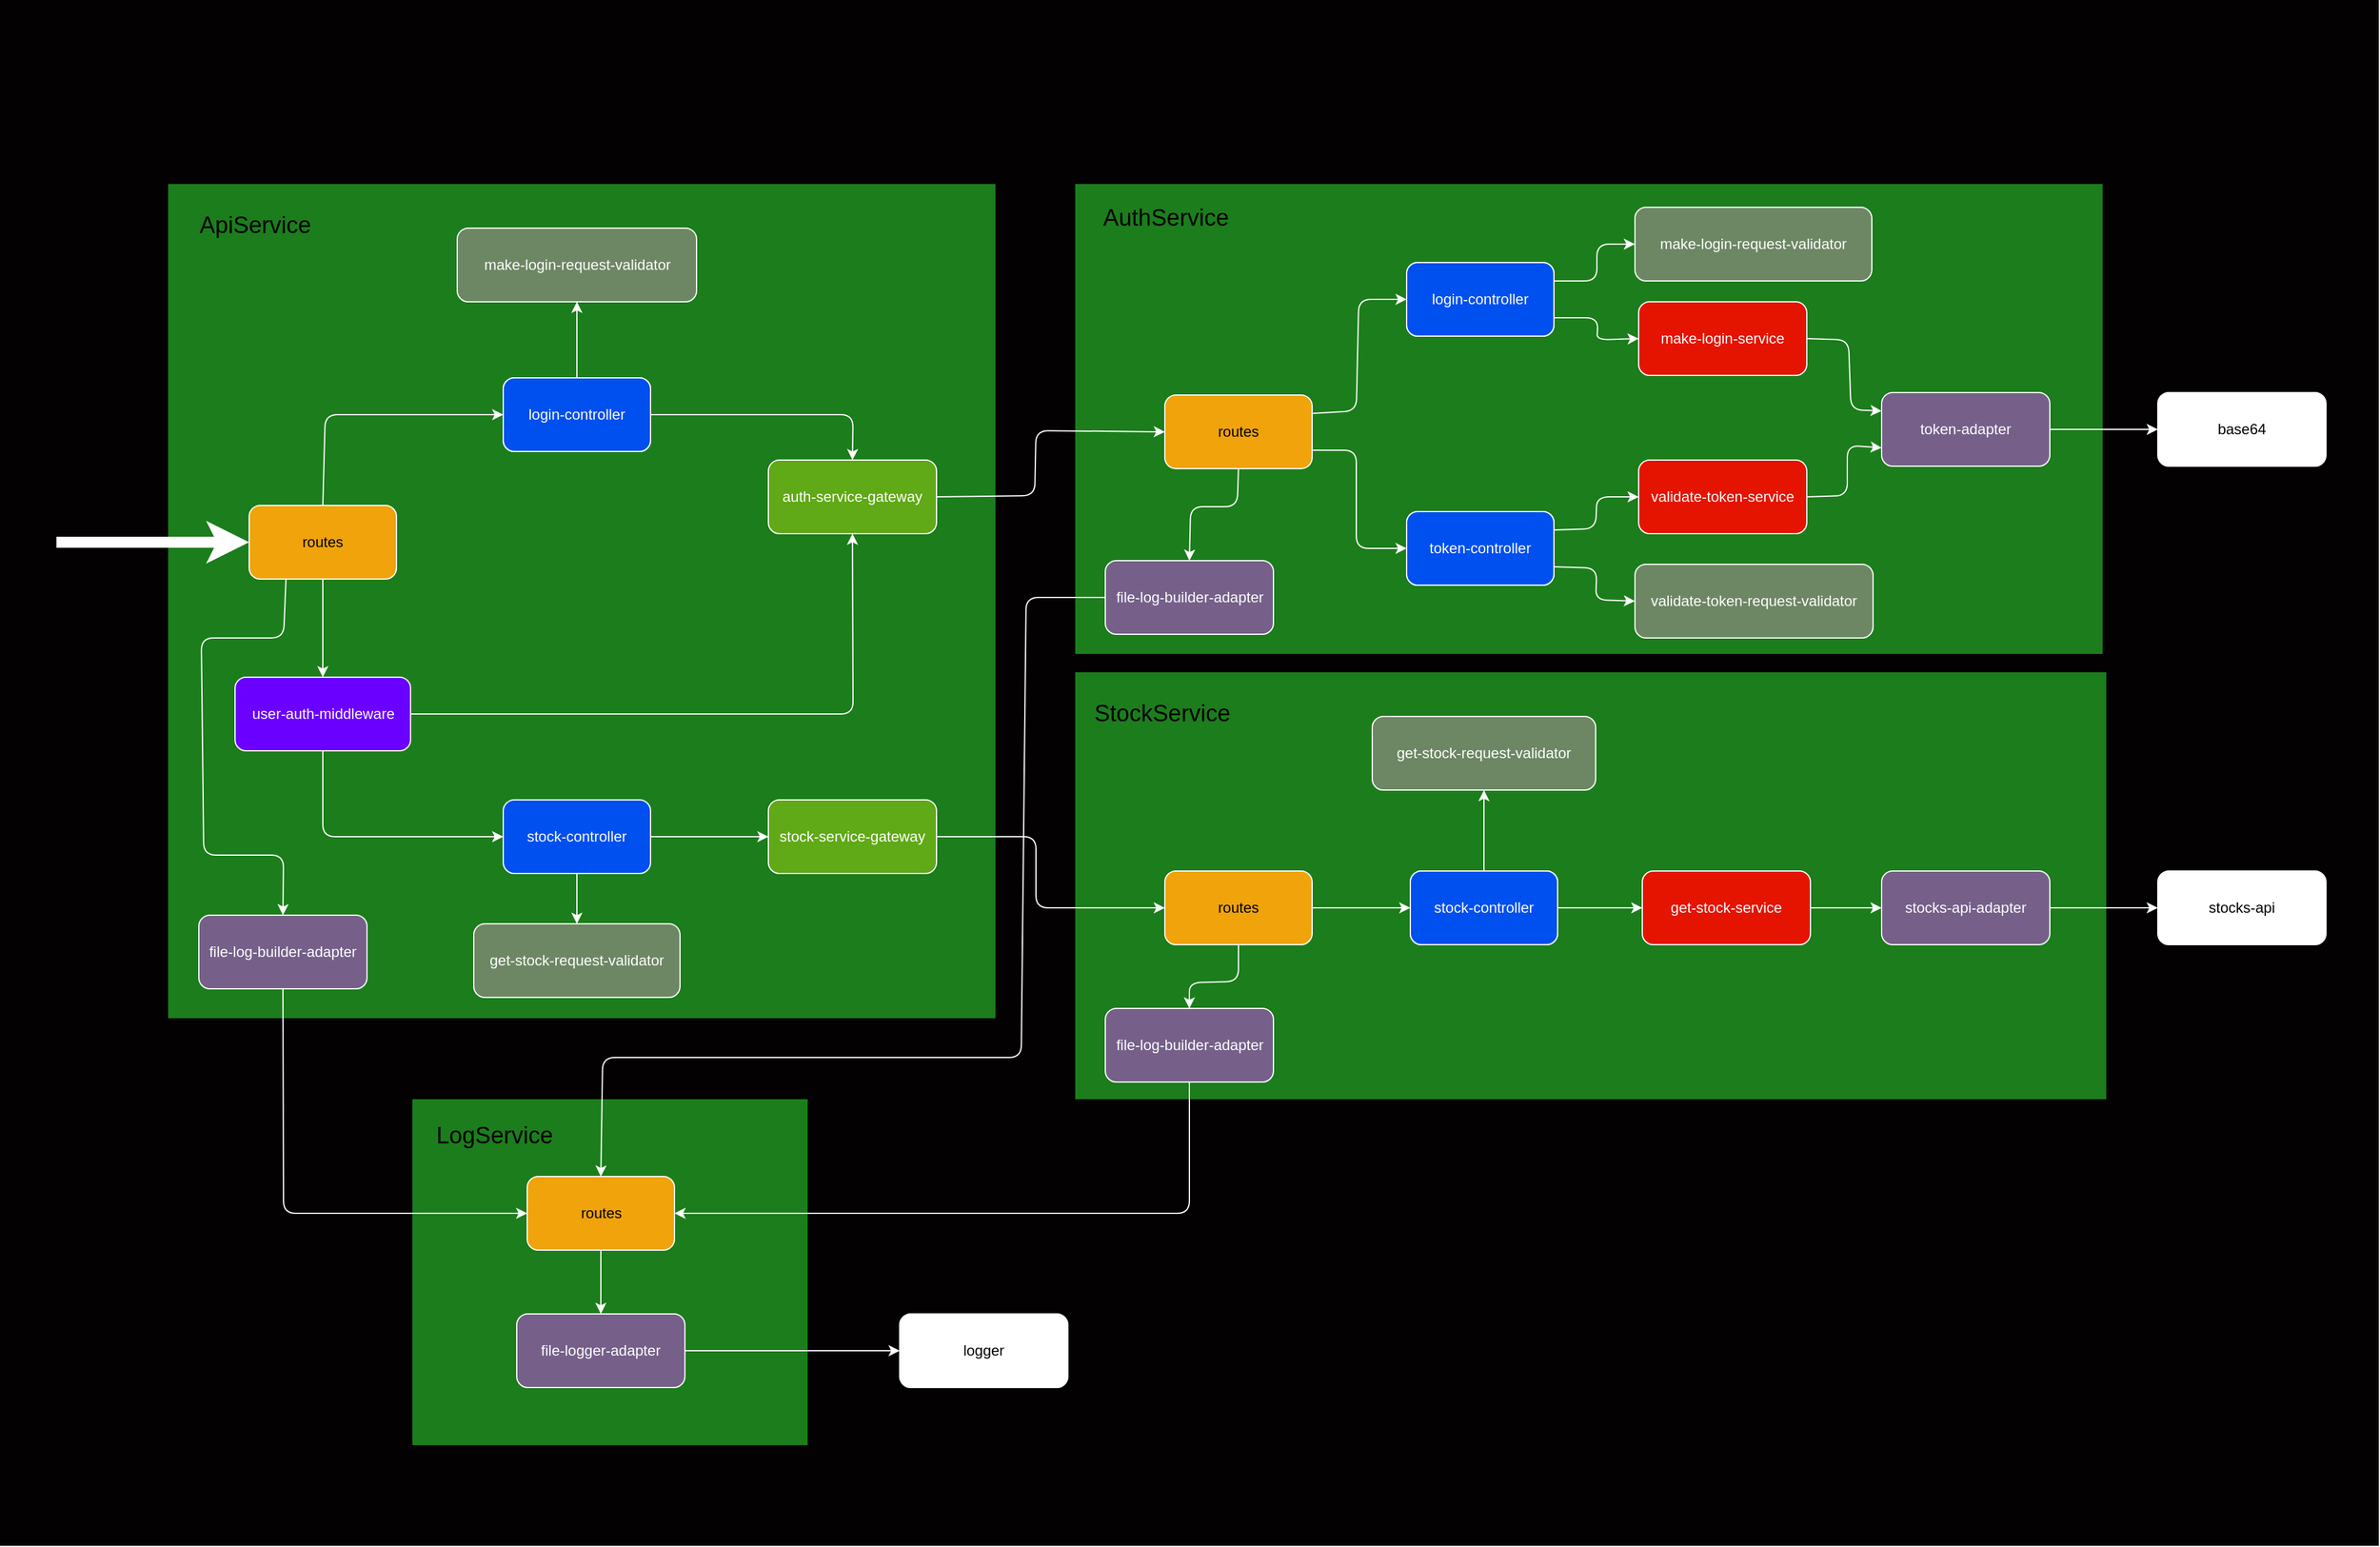 <mxfile>
    <diagram id="W7Mkh2RLzANtmnkhI0Z8" name="Page-1">
        <mxGraphModel dx="3330" dy="1412" grid="0" gridSize="10" guides="1" tooltips="1" connect="1" arrows="1" fold="1" page="0" pageScale="1" pageWidth="850" pageHeight="1100" math="0" shadow="0">
            <root>
                <mxCell id="0"/>
                <mxCell id="1" parent="0"/>
                <mxCell id="89" value="" style="rounded=0;whiteSpace=wrap;html=1;strokeWidth=3;strokeColor=none;fillColor=#030101;" parent="1" vertex="1">
                    <mxGeometry x="-943" y="-221" width="1938" height="1260" as="geometry"/>
                </mxCell>
                <mxCell id="10" value="" style="rounded=0;whiteSpace=wrap;html=1;fillColor=#1c7d1c;strokeWidth=9;strokeColor=none;fontColor=#ffffff;" parent="1" vertex="1">
                    <mxGeometry x="-67" y="-71" width="837" height="383" as="geometry"/>
                </mxCell>
                <mxCell id="5" style="edgeStyle=none;html=1;exitX=1;exitY=0.25;exitDx=0;exitDy=0;entryX=0;entryY=0.5;entryDx=0;entryDy=0;strokeColor=#FFFFFF;" parent="1" source="45" target="3" edge="1">
                    <mxGeometry relative="1" as="geometry">
                        <mxPoint x="123" y="23" as="sourcePoint"/>
                        <Array as="points">
                            <mxPoint x="162" y="114"/>
                            <mxPoint x="164" y="23"/>
                        </Array>
                    </mxGeometry>
                </mxCell>
                <mxCell id="7" style="edgeStyle=none;html=1;exitX=1;exitY=0.75;exitDx=0;exitDy=0;entryX=0;entryY=0.5;entryDx=0;entryDy=0;strokeColor=#FFFFFF;" parent="1" source="72" target="4" edge="1">
                    <mxGeometry relative="1" as="geometry">
                        <Array as="points">
                            <mxPoint x="359" y="38"/>
                            <mxPoint x="358" y="56"/>
                        </Array>
                    </mxGeometry>
                </mxCell>
                <mxCell id="3" value="login-controller" style="rounded=1;whiteSpace=wrap;html=1;strokeColor=#FFFFFF;" parent="1" vertex="1">
                    <mxGeometry x="203" y="-7" width="120" height="60" as="geometry"/>
                </mxCell>
                <mxCell id="82" style="edgeStyle=none;html=1;exitX=1;exitY=0.5;exitDx=0;exitDy=0;entryX=0;entryY=0.25;entryDx=0;entryDy=0;strokeColor=#FFFFFF;" parent="1" source="4" target="51" edge="1">
                    <mxGeometry relative="1" as="geometry">
                        <Array as="points">
                            <mxPoint x="563" y="56"/>
                            <mxPoint x="565" y="113"/>
                        </Array>
                    </mxGeometry>
                </mxCell>
                <mxCell id="4" value="make-login-service" style="rounded=1;whiteSpace=wrap;html=1;fillColor=#e51400;fontColor=#ffffff;strokeColor=#FFFFFF;" parent="1" vertex="1">
                    <mxGeometry x="392" y="25" width="137" height="60" as="geometry"/>
                </mxCell>
                <mxCell id="8" value="make-login-request-validator" style="rounded=1;whiteSpace=wrap;html=1;fillColor=#6d8764;fontColor=#ffffff;strokeColor=#FFFFFF;" parent="1" vertex="1">
                    <mxGeometry x="389" y="-52" width="193" height="60" as="geometry"/>
                </mxCell>
                <mxCell id="12" value="AuthService" style="text;html=1;strokeColor=none;fillColor=none;align=center;verticalAlign=middle;whiteSpace=wrap;rounded=0;strokeWidth=6;fontSize=19;" parent="1" vertex="1">
                    <mxGeometry x="-23" y="-58" width="60" height="30" as="geometry"/>
                </mxCell>
                <mxCell id="13" value="" style="rounded=0;whiteSpace=wrap;html=1;strokeColor=none;strokeWidth=9;fillColor=#1c7d1c;fontColor=#ffffff;" parent="1" vertex="1">
                    <mxGeometry x="-806" y="-71" width="674" height="680" as="geometry"/>
                </mxCell>
                <mxCell id="14" style="edgeStyle=none;html=1;exitX=0.5;exitY=0;exitDx=0;exitDy=0;entryX=0;entryY=0.5;entryDx=0;entryDy=0;strokeColor=#FFFFFF;" parent="1" source="15" target="18" edge="1">
                    <mxGeometry relative="1" as="geometry">
                        <Array as="points">
                            <mxPoint x="-678" y="117"/>
                        </Array>
                    </mxGeometry>
                </mxCell>
                <mxCell id="31" style="edgeStyle=none;html=1;entryX=0;entryY=0.5;entryDx=0;entryDy=0;strokeColor=#FFFFFF;strokeWidth=9;" parent="1" target="15" edge="1">
                    <mxGeometry relative="1" as="geometry">
                        <mxPoint x="-871.148" y="220.824" as="targetPoint"/>
                        <mxPoint x="-897" y="221" as="sourcePoint"/>
                    </mxGeometry>
                </mxCell>
                <mxCell id="61" style="edgeStyle=none;html=1;exitX=0.5;exitY=1;exitDx=0;exitDy=0;entryX=0.5;entryY=0;entryDx=0;entryDy=0;strokeColor=#FFFFFF;" parent="1" source="15" target="59" edge="1">
                    <mxGeometry relative="1" as="geometry"/>
                </mxCell>
                <mxCell id="105" style="edgeStyle=none;html=1;exitX=0.25;exitY=1;exitDx=0;exitDy=0;entryX=0.5;entryY=0;entryDx=0;entryDy=0;strokeColor=#FFFFFF;" edge="1" parent="1" source="15" target="104">
                    <mxGeometry relative="1" as="geometry">
                        <Array as="points">
                            <mxPoint x="-712" y="299"/>
                            <mxPoint x="-779" y="299"/>
                            <mxPoint x="-777" y="476"/>
                            <mxPoint x="-712" y="476"/>
                        </Array>
                    </mxGeometry>
                </mxCell>
                <mxCell id="15" value="routes" style="rounded=1;whiteSpace=wrap;html=1;fillColor=#f0a30a;fontColor=#000000;strokeColor=#FFFFFF;" parent="1" vertex="1">
                    <mxGeometry x="-740" y="191" width="120" height="60" as="geometry"/>
                </mxCell>
                <mxCell id="16" style="edgeStyle=none;html=1;exitX=1;exitY=0.5;exitDx=0;exitDy=0;entryX=0.5;entryY=0;entryDx=0;entryDy=0;strokeColor=#FFFFFF;" parent="1" source="18" target="64" edge="1">
                    <mxGeometry relative="1" as="geometry">
                        <mxPoint x="-344" y="117" as="targetPoint"/>
                        <Array as="points">
                            <mxPoint x="-248" y="117"/>
                        </Array>
                    </mxGeometry>
                </mxCell>
                <mxCell id="17" style="edgeStyle=none;html=1;exitX=0.5;exitY=0;exitDx=0;exitDy=0;entryX=0.5;entryY=1;entryDx=0;entryDy=0;strokeColor=#FFFFFF;" parent="1" source="18" target="20" edge="1">
                    <mxGeometry relative="1" as="geometry"/>
                </mxCell>
                <mxCell id="18" value="login-controller" style="rounded=1;whiteSpace=wrap;html=1;strokeColor=#FFFFFF;" parent="1" vertex="1">
                    <mxGeometry x="-533" y="87" width="120" height="60" as="geometry"/>
                </mxCell>
                <mxCell id="20" value="make-login-request-validator" style="rounded=1;whiteSpace=wrap;html=1;fillColor=#6d8764;fontColor=#ffffff;strokeColor=#FFFFFF;" parent="1" vertex="1">
                    <mxGeometry x="-570.5" y="-35" width="195" height="60" as="geometry"/>
                </mxCell>
                <mxCell id="21" value="ApiService" style="text;html=1;strokeColor=none;fillColor=none;align=center;verticalAlign=middle;whiteSpace=wrap;rounded=0;strokeWidth=6;fontSize=19;" parent="1" vertex="1">
                    <mxGeometry x="-765" y="-52" width="60" height="30" as="geometry"/>
                </mxCell>
                <mxCell id="22" value="" style="rounded=0;whiteSpace=wrap;html=1;fillColor=#1c7d1c;strokeWidth=9;strokeColor=none;fontColor=#ffffff;" parent="1" vertex="1">
                    <mxGeometry x="-67" y="327" width="840" height="348" as="geometry"/>
                </mxCell>
                <mxCell id="23" style="edgeStyle=none;html=1;exitX=1;exitY=0.5;exitDx=0;exitDy=0;entryX=0;entryY=0.5;entryDx=0;entryDy=0;strokeColor=#FFFFFF;" parent="1" source="24" target="27" edge="1">
                    <mxGeometry relative="1" as="geometry"/>
                </mxCell>
                <mxCell id="110" style="edgeStyle=none;html=1;exitX=0.5;exitY=1;exitDx=0;exitDy=0;entryX=0.5;entryY=0;entryDx=0;entryDy=0;strokeColor=#FFFFFF;" edge="1" parent="1" source="24" target="107">
                    <mxGeometry relative="1" as="geometry">
                        <Array as="points">
                            <mxPoint x="66" y="579"/>
                            <mxPoint x="26" y="580"/>
                        </Array>
                    </mxGeometry>
                </mxCell>
                <mxCell id="24" value="routes" style="rounded=1;whiteSpace=wrap;html=1;fillColor=#f0a30a;fontColor=#000000;strokeColor=#FFFFFF;" parent="1" vertex="1">
                    <mxGeometry x="6" y="489" width="120" height="60" as="geometry"/>
                </mxCell>
                <mxCell id="25" style="edgeStyle=none;html=1;exitX=1;exitY=0.5;exitDx=0;exitDy=0;entryX=0;entryY=0.5;entryDx=0;entryDy=0;strokeColor=#FFFFFF;" parent="1" source="27" target="28" edge="1">
                    <mxGeometry relative="1" as="geometry"/>
                </mxCell>
                <mxCell id="26" style="edgeStyle=none;html=1;exitX=0.5;exitY=0;exitDx=0;exitDy=0;entryX=0.5;entryY=1;entryDx=0;entryDy=0;strokeColor=#FFFFFF;" parent="1" source="27" target="29" edge="1">
                    <mxGeometry relative="1" as="geometry"/>
                </mxCell>
                <mxCell id="27" value="stock-controller" style="rounded=1;whiteSpace=wrap;html=1;strokeColor=#FFFFFF;" parent="1" vertex="1">
                    <mxGeometry x="206" y="489" width="120" height="60" as="geometry"/>
                </mxCell>
                <mxCell id="75" style="edgeStyle=none;html=1;exitX=1;exitY=0.5;exitDx=0;exitDy=0;entryX=0;entryY=0.5;entryDx=0;entryDy=0;strokeColor=#FFFFFF;" parent="1" source="28" target="74" edge="1">
                    <mxGeometry relative="1" as="geometry"/>
                </mxCell>
                <mxCell id="28" value="get-stock-service" style="rounded=1;whiteSpace=wrap;html=1;fillColor=#e51400;fontColor=#ffffff;strokeColor=#FFFFFF;" parent="1" vertex="1">
                    <mxGeometry x="395" y="489" width="137" height="60" as="geometry"/>
                </mxCell>
                <mxCell id="29" value="get-stock-request-validator" style="rounded=1;whiteSpace=wrap;html=1;fillColor=#6d8764;fontColor=#ffffff;strokeColor=#FFFFFF;" parent="1" vertex="1">
                    <mxGeometry x="175" y="363" width="182" height="60" as="geometry"/>
                </mxCell>
                <mxCell id="30" value="StockService" style="text;html=1;strokeColor=none;fillColor=none;align=center;verticalAlign=middle;whiteSpace=wrap;rounded=0;strokeWidth=6;fontSize=19;" parent="1" vertex="1">
                    <mxGeometry x="-26" y="346" width="60" height="30" as="geometry"/>
                </mxCell>
                <mxCell id="37" style="edgeStyle=none;html=1;exitX=1;exitY=0.5;exitDx=0;exitDy=0;entryX=0;entryY=0.5;entryDx=0;entryDy=0;strokeColor=#FFFFFF;" parent="1" source="39" target="40" edge="1">
                    <mxGeometry relative="1" as="geometry"/>
                </mxCell>
                <mxCell id="58" style="edgeStyle=none;html=1;exitX=0.5;exitY=1;exitDx=0;exitDy=0;entryX=0.5;entryY=0;entryDx=0;entryDy=0;strokeColor=#FFFFFF;" parent="1" source="39" target="41" edge="1">
                    <mxGeometry relative="1" as="geometry"/>
                </mxCell>
                <mxCell id="39" value="stock-controller" style="rounded=1;whiteSpace=wrap;html=1;fillColor=#0050ef;fontColor=#ffffff;strokeColor=#FFFFFF;" parent="1" vertex="1">
                    <mxGeometry x="-533" y="431" width="120" height="60" as="geometry"/>
                </mxCell>
                <mxCell id="56" style="edgeStyle=none;html=1;exitX=1;exitY=0.5;exitDx=0;exitDy=0;entryX=0;entryY=0.5;entryDx=0;entryDy=0;strokeColor=#FFFFFF;" parent="1" source="40" target="24" edge="1">
                    <mxGeometry relative="1" as="geometry">
                        <Array as="points">
                            <mxPoint x="-99" y="461"/>
                            <mxPoint x="-99" y="519"/>
                        </Array>
                    </mxGeometry>
                </mxCell>
                <mxCell id="40" value="stock-service-gateway" style="rounded=1;whiteSpace=wrap;html=1;fillColor=#60a917;fontColor=#ffffff;strokeColor=#FFFFFF;" parent="1" vertex="1">
                    <mxGeometry x="-317" y="431" width="137" height="60" as="geometry"/>
                </mxCell>
                <mxCell id="41" value="get-stock-request-validator" style="rounded=1;whiteSpace=wrap;html=1;fillColor=#6d8764;fontColor=#ffffff;strokeColor=#FFFFFF;" parent="1" vertex="1">
                    <mxGeometry x="-557" y="532" width="168" height="60" as="geometry"/>
                </mxCell>
                <mxCell id="44" style="edgeStyle=none;html=1;exitX=1;exitY=0.75;exitDx=0;exitDy=0;entryX=0;entryY=0.5;entryDx=0;entryDy=0;strokeColor=#FFFFFF;" parent="1" source="45" target="47" edge="1">
                    <mxGeometry relative="1" as="geometry">
                        <Array as="points">
                            <mxPoint x="162" y="146"/>
                            <mxPoint x="162" y="226"/>
                        </Array>
                    </mxGeometry>
                </mxCell>
                <mxCell id="109" style="edgeStyle=none;html=1;exitX=0.5;exitY=1;exitDx=0;exitDy=0;entryX=0.5;entryY=0;entryDx=0;entryDy=0;strokeColor=#FFFFFF;" edge="1" parent="1" source="45" target="108">
                    <mxGeometry relative="1" as="geometry">
                        <Array as="points">
                            <mxPoint x="65" y="192"/>
                            <mxPoint x="27" y="192"/>
                        </Array>
                    </mxGeometry>
                </mxCell>
                <mxCell id="45" value="routes" style="rounded=1;whiteSpace=wrap;html=1;fillColor=#f0a30a;fontColor=#000000;strokeColor=#FFFFFF;" parent="1" vertex="1">
                    <mxGeometry x="6" y="101" width="120" height="60" as="geometry"/>
                </mxCell>
                <mxCell id="46" style="edgeStyle=none;html=1;exitX=1;exitY=0.25;exitDx=0;exitDy=0;entryX=0;entryY=0.5;entryDx=0;entryDy=0;strokeColor=#FFFFFF;" parent="1" source="71" target="49" edge="1">
                    <mxGeometry relative="1" as="geometry">
                        <Array as="points">
                            <mxPoint x="357" y="210"/>
                            <mxPoint x="358" y="184"/>
                        </Array>
                    </mxGeometry>
                </mxCell>
                <mxCell id="47" value="auth-controller" style="rounded=1;whiteSpace=wrap;html=1;strokeColor=#FFFFFF;" parent="1" vertex="1">
                    <mxGeometry x="203" y="196" width="120" height="60" as="geometry"/>
                </mxCell>
                <mxCell id="83" style="edgeStyle=none;html=1;exitX=1;exitY=0.5;exitDx=0;exitDy=0;entryX=0;entryY=0.75;entryDx=0;entryDy=0;strokeColor=#FFFFFF;" parent="1" source="49" target="51" edge="1">
                    <mxGeometry relative="1" as="geometry">
                        <Array as="points">
                            <mxPoint x="562" y="183"/>
                            <mxPoint x="562" y="142"/>
                        </Array>
                    </mxGeometry>
                </mxCell>
                <mxCell id="49" value="validate-token-service" style="rounded=1;whiteSpace=wrap;html=1;fillColor=#e51400;fontColor=#ffffff;strokeColor=#FFFFFF;" parent="1" vertex="1">
                    <mxGeometry x="392" y="154" width="137" height="60" as="geometry"/>
                </mxCell>
                <mxCell id="50" style="edgeStyle=none;html=1;exitX=1;exitY=0.5;exitDx=0;exitDy=0;entryX=0;entryY=0.5;entryDx=0;entryDy=0;strokeColor=#FFFFFF;" parent="1" source="51" target="52" edge="1">
                    <mxGeometry relative="1" as="geometry"/>
                </mxCell>
                <mxCell id="51" value="token-adapter" style="rounded=1;whiteSpace=wrap;html=1;fillColor=#76608a;strokeColor=#FFFFFF;fontColor=#ffffff;" parent="1" vertex="1">
                    <mxGeometry x="590" y="99" width="137" height="60" as="geometry"/>
                </mxCell>
                <mxCell id="52" value="base64" style="rounded=1;whiteSpace=wrap;html=1;strokeColor=#FFFFFF;" parent="1" vertex="1">
                    <mxGeometry x="815" y="99" width="137" height="60" as="geometry"/>
                </mxCell>
                <mxCell id="62" style="edgeStyle=none;html=1;exitX=0.5;exitY=1;exitDx=0;exitDy=0;entryX=0;entryY=0.5;entryDx=0;entryDy=0;strokeColor=#FFFFFF;" parent="1" source="59" target="39" edge="1">
                    <mxGeometry relative="1" as="geometry">
                        <Array as="points">
                            <mxPoint x="-680" y="461"/>
                        </Array>
                    </mxGeometry>
                </mxCell>
                <mxCell id="87" style="edgeStyle=none;html=1;exitX=1;exitY=0.5;exitDx=0;exitDy=0;entryX=0.5;entryY=1;entryDx=0;entryDy=0;strokeColor=#FFFFFF;" parent="1" source="59" target="64" edge="1">
                    <mxGeometry relative="1" as="geometry">
                        <Array as="points">
                            <mxPoint x="-248" y="361"/>
                        </Array>
                    </mxGeometry>
                </mxCell>
                <mxCell id="59" value="user-auth-middleware" style="rounded=1;whiteSpace=wrap;html=1;fillColor=#6a00ff;fontColor=#ffffff;strokeColor=#FFFFFF;" parent="1" vertex="1">
                    <mxGeometry x="-751.5" y="331" width="143" height="60" as="geometry"/>
                </mxCell>
                <mxCell id="88" style="edgeStyle=none;html=1;exitX=1;exitY=0.5;exitDx=0;exitDy=0;entryX=0;entryY=0.5;entryDx=0;entryDy=0;strokeColor=#FFFFFF;" parent="1" source="64" target="45" edge="1">
                    <mxGeometry relative="1" as="geometry">
                        <Array as="points">
                            <mxPoint x="-100" y="183"/>
                            <mxPoint x="-99" y="130"/>
                        </Array>
                    </mxGeometry>
                </mxCell>
                <mxCell id="64" value="auth-service-gateway" style="rounded=1;whiteSpace=wrap;html=1;fillColor=#60a917;fontColor=#ffffff;strokeColor=#FFFFFF;" parent="1" vertex="1">
                    <mxGeometry x="-317" y="154" width="137" height="60" as="geometry"/>
                </mxCell>
                <mxCell id="70" value="stock-controller" style="rounded=1;whiteSpace=wrap;html=1;fillColor=#0050ef;fontColor=#ffffff;strokeColor=#FFFFFF;" parent="1" vertex="1">
                    <mxGeometry x="206" y="489" width="120" height="60" as="geometry"/>
                </mxCell>
                <mxCell id="85" style="edgeStyle=none;html=1;exitX=1;exitY=0.75;exitDx=0;exitDy=0;entryX=0;entryY=0.5;entryDx=0;entryDy=0;strokeColor=#FFFFFF;" parent="1" source="71" target="80" edge="1">
                    <mxGeometry relative="1" as="geometry">
                        <Array as="points">
                            <mxPoint x="358" y="242"/>
                            <mxPoint x="357" y="268"/>
                        </Array>
                    </mxGeometry>
                </mxCell>
                <mxCell id="71" value="token-controller" style="rounded=1;whiteSpace=wrap;html=1;fillColor=#0050ef;fontColor=#ffffff;strokeColor=#FFFFFF;" parent="1" vertex="1">
                    <mxGeometry x="203" y="196" width="120" height="60" as="geometry"/>
                </mxCell>
                <mxCell id="84" style="edgeStyle=none;html=1;exitX=1;exitY=0.25;exitDx=0;exitDy=0;entryX=0;entryY=0.5;entryDx=0;entryDy=0;strokeColor=#FFFFFF;" parent="1" source="72" target="8" edge="1">
                    <mxGeometry relative="1" as="geometry">
                        <Array as="points">
                            <mxPoint x="358" y="8"/>
                            <mxPoint x="358" y="-22"/>
                        </Array>
                    </mxGeometry>
                </mxCell>
                <mxCell id="72" value="login-controller" style="rounded=1;whiteSpace=wrap;html=1;fillColor=#0050ef;fontColor=#ffffff;strokeColor=#FFFFFF;" parent="1" vertex="1">
                    <mxGeometry x="203" y="-7" width="120" height="60" as="geometry"/>
                </mxCell>
                <mxCell id="73" value="login-controller" style="rounded=1;whiteSpace=wrap;html=1;fillColor=#0050ef;fontColor=#ffffff;strokeColor=#FFFFFF;" parent="1" vertex="1">
                    <mxGeometry x="-533" y="87" width="120" height="60" as="geometry"/>
                </mxCell>
                <mxCell id="77" style="edgeStyle=none;html=1;exitX=1;exitY=0.5;exitDx=0;exitDy=0;entryX=0;entryY=0.5;entryDx=0;entryDy=0;strokeColor=#FFFFFF;" parent="1" source="74" target="76" edge="1">
                    <mxGeometry relative="1" as="geometry"/>
                </mxCell>
                <mxCell id="74" value="stocks-api-adapter" style="rounded=1;whiteSpace=wrap;html=1;fillColor=#76608a;strokeColor=#FFFFFF;fontColor=#ffffff;" parent="1" vertex="1">
                    <mxGeometry x="590" y="489" width="137" height="60" as="geometry"/>
                </mxCell>
                <mxCell id="76" value="stocks-api" style="rounded=1;whiteSpace=wrap;html=1;strokeColor=#FFFFFF;" parent="1" vertex="1">
                    <mxGeometry x="815" y="489" width="137" height="60" as="geometry"/>
                </mxCell>
                <mxCell id="80" value="validate-token-request-validator" style="rounded=1;whiteSpace=wrap;html=1;fillColor=#6d8764;fontColor=#ffffff;strokeColor=#FFFFFF;" parent="1" vertex="1">
                    <mxGeometry x="389" y="239" width="194" height="60" as="geometry"/>
                </mxCell>
                <mxCell id="90" value="" style="rounded=0;whiteSpace=wrap;html=1;fillColor=#1c7d1c;strokeWidth=9;strokeColor=none;fontColor=#ffffff;" vertex="1" parent="1">
                    <mxGeometry x="-607" y="675" width="322" height="282" as="geometry"/>
                </mxCell>
                <mxCell id="91" style="edgeStyle=none;html=1;exitX=0.5;exitY=1;exitDx=0;exitDy=0;entryX=0.5;entryY=0;entryDx=0;entryDy=0;strokeColor=#FFFFFF;" edge="1" parent="1" source="92" target="102">
                    <mxGeometry relative="1" as="geometry">
                        <mxPoint x="-574.5" y="870" as="targetPoint"/>
                    </mxGeometry>
                </mxCell>
                <mxCell id="92" value="routes" style="rounded=1;whiteSpace=wrap;html=1;fillColor=#f0a30a;fontColor=#000000;strokeColor=#FFFFFF;" vertex="1" parent="1">
                    <mxGeometry x="-513.5" y="738" width="120" height="60" as="geometry"/>
                </mxCell>
                <mxCell id="99" value="LogService" style="text;html=1;strokeColor=none;fillColor=none;align=center;verticalAlign=middle;whiteSpace=wrap;rounded=0;strokeWidth=6;fontSize=19;" vertex="1" parent="1">
                    <mxGeometry x="-570.5" y="690" width="60" height="30" as="geometry"/>
                </mxCell>
                <mxCell id="101" style="edgeStyle=none;html=1;exitX=1;exitY=0.5;exitDx=0;exitDy=0;entryX=0;entryY=0.5;entryDx=0;entryDy=0;strokeColor=#FFFFFF;" edge="1" parent="1" source="102" target="103">
                    <mxGeometry relative="1" as="geometry"/>
                </mxCell>
                <mxCell id="102" value="file-logger-adapter" style="rounded=1;whiteSpace=wrap;html=1;fillColor=#76608a;strokeColor=#FFFFFF;fontColor=#ffffff;" vertex="1" parent="1">
                    <mxGeometry x="-522" y="850" width="137" height="60" as="geometry"/>
                </mxCell>
                <mxCell id="103" value="logger" style="rounded=1;whiteSpace=wrap;html=1;strokeColor=#FFFFFF;" vertex="1" parent="1">
                    <mxGeometry x="-210" y="850" width="137" height="60" as="geometry"/>
                </mxCell>
                <mxCell id="106" style="edgeStyle=none;html=1;exitX=0.5;exitY=1;exitDx=0;exitDy=0;entryX=0;entryY=0.5;entryDx=0;entryDy=0;strokeColor=#FFFFFF;" edge="1" parent="1" source="104" target="92">
                    <mxGeometry relative="1" as="geometry">
                        <Array as="points">
                            <mxPoint x="-712" y="768"/>
                        </Array>
                    </mxGeometry>
                </mxCell>
                <mxCell id="104" value="file-log-builder-adapter" style="rounded=1;whiteSpace=wrap;html=1;fillColor=#76608a;strokeColor=#FFFFFF;fontColor=#ffffff;" vertex="1" parent="1">
                    <mxGeometry x="-781" y="525" width="137" height="60" as="geometry"/>
                </mxCell>
                <mxCell id="112" style="edgeStyle=none;html=1;exitX=0.5;exitY=1;exitDx=0;exitDy=0;entryX=1;entryY=0.5;entryDx=0;entryDy=0;strokeColor=#FFFFFF;" edge="1" parent="1" source="107" target="92">
                    <mxGeometry relative="1" as="geometry">
                        <Array as="points">
                            <mxPoint x="26" y="768"/>
                        </Array>
                    </mxGeometry>
                </mxCell>
                <mxCell id="107" value="file-log-builder-adapter" style="rounded=1;whiteSpace=wrap;html=1;fillColor=#76608a;strokeColor=#FFFFFF;fontColor=#ffffff;" vertex="1" parent="1">
                    <mxGeometry x="-42.5" y="601" width="137" height="60" as="geometry"/>
                </mxCell>
                <mxCell id="111" style="edgeStyle=none;html=1;exitX=0;exitY=0.5;exitDx=0;exitDy=0;entryX=0.5;entryY=0;entryDx=0;entryDy=0;strokeColor=#FFFFFF;" edge="1" parent="1" source="108" target="92">
                    <mxGeometry relative="1" as="geometry">
                        <Array as="points">
                            <mxPoint x="-107" y="266"/>
                            <mxPoint x="-111" y="641"/>
                            <mxPoint x="-452" y="641"/>
                        </Array>
                    </mxGeometry>
                </mxCell>
                <mxCell id="108" value="file-log-builder-adapter" style="rounded=1;whiteSpace=wrap;html=1;fillColor=#76608a;strokeColor=#FFFFFF;fontColor=#ffffff;" vertex="1" parent="1">
                    <mxGeometry x="-42.5" y="236" width="137" height="60" as="geometry"/>
                </mxCell>
            </root>
        </mxGraphModel>
    </diagram>
</mxfile>